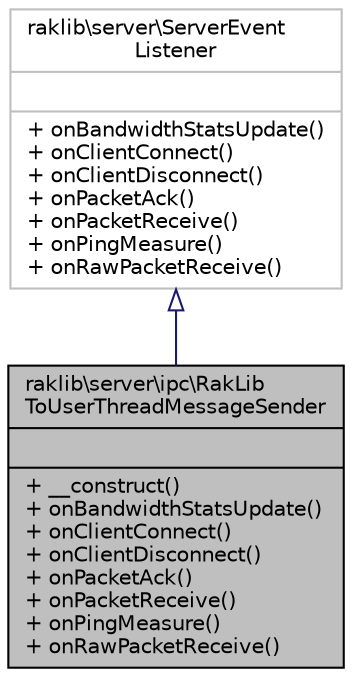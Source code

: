 digraph "raklib\server\ipc\RakLibToUserThreadMessageSender"
{
 // INTERACTIVE_SVG=YES
 // LATEX_PDF_SIZE
  edge [fontname="Helvetica",fontsize="10",labelfontname="Helvetica",labelfontsize="10"];
  node [fontname="Helvetica",fontsize="10",shape=record];
  Node1 [label="{raklib\\server\\ipc\\RakLib\lToUserThreadMessageSender\n||+ __construct()\l+ onBandwidthStatsUpdate()\l+ onClientConnect()\l+ onClientDisconnect()\l+ onPacketAck()\l+ onPacketReceive()\l+ onPingMeasure()\l+ onRawPacketReceive()\l}",height=0.2,width=0.4,color="black", fillcolor="grey75", style="filled", fontcolor="black",tooltip=" "];
  Node2 -> Node1 [dir="back",color="midnightblue",fontsize="10",style="solid",arrowtail="onormal",fontname="Helvetica"];
  Node2 [label="{raklib\\server\\ServerEvent\lListener\n||+ onBandwidthStatsUpdate()\l+ onClientConnect()\l+ onClientDisconnect()\l+ onPacketAck()\l+ onPacketReceive()\l+ onPingMeasure()\l+ onRawPacketReceive()\l}",height=0.2,width=0.4,color="grey75", fillcolor="white", style="filled",URL="$dd/d42/interfaceraklib_1_1server_1_1_server_event_listener.html",tooltip=" "];
}
